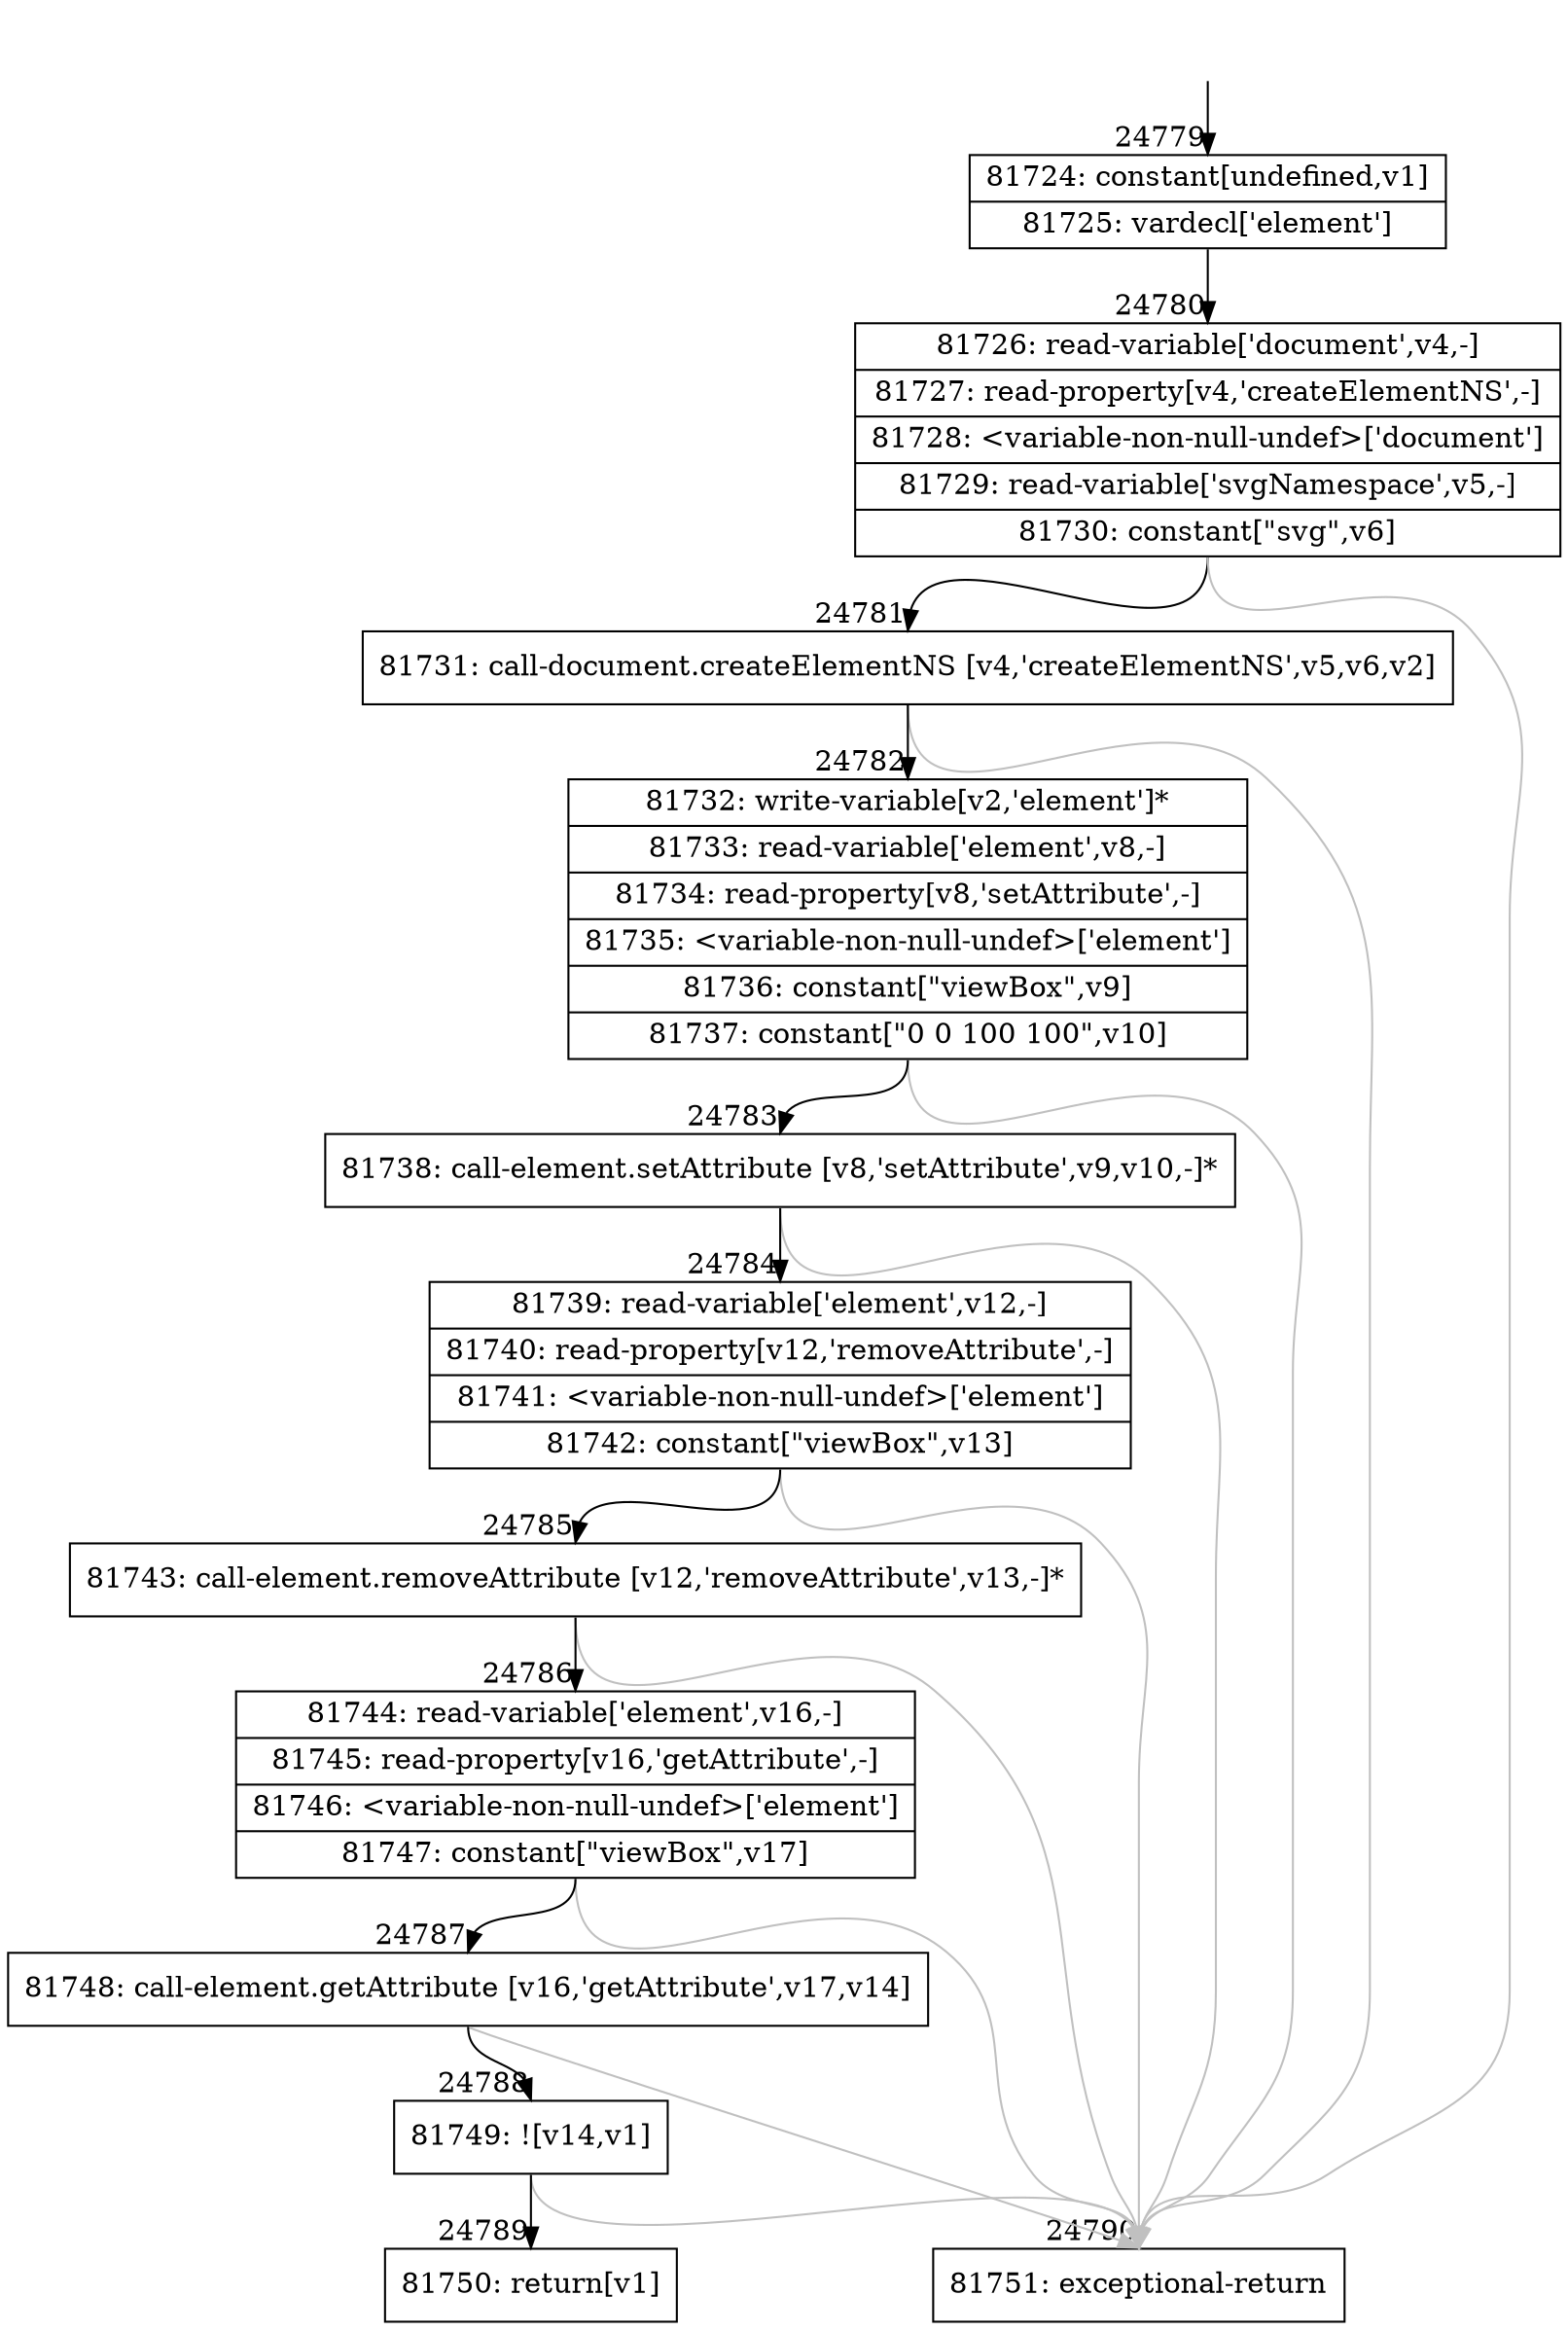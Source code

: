 digraph {
rankdir="TD"
BB_entry2176[shape=none,label=""];
BB_entry2176 -> BB24779 [tailport=s, headport=n, headlabel="    24779"]
BB24779 [shape=record label="{81724: constant[undefined,v1]|81725: vardecl['element']}" ] 
BB24779 -> BB24780 [tailport=s, headport=n, headlabel="      24780"]
BB24780 [shape=record label="{81726: read-variable['document',v4,-]|81727: read-property[v4,'createElementNS',-]|81728: \<variable-non-null-undef\>['document']|81729: read-variable['svgNamespace',v5,-]|81730: constant[\"svg\",v6]}" ] 
BB24780 -> BB24781 [tailport=s, headport=n, headlabel="      24781"]
BB24780 -> BB24790 [tailport=s, headport=n, color=gray, headlabel="      24790"]
BB24781 [shape=record label="{81731: call-document.createElementNS [v4,'createElementNS',v5,v6,v2]}" ] 
BB24781 -> BB24782 [tailport=s, headport=n, headlabel="      24782"]
BB24781 -> BB24790 [tailport=s, headport=n, color=gray]
BB24782 [shape=record label="{81732: write-variable[v2,'element']*|81733: read-variable['element',v8,-]|81734: read-property[v8,'setAttribute',-]|81735: \<variable-non-null-undef\>['element']|81736: constant[\"viewBox\",v9]|81737: constant[\"0 0 100 100\",v10]}" ] 
BB24782 -> BB24783 [tailport=s, headport=n, headlabel="      24783"]
BB24782 -> BB24790 [tailport=s, headport=n, color=gray]
BB24783 [shape=record label="{81738: call-element.setAttribute [v8,'setAttribute',v9,v10,-]*}" ] 
BB24783 -> BB24784 [tailport=s, headport=n, headlabel="      24784"]
BB24783 -> BB24790 [tailport=s, headport=n, color=gray]
BB24784 [shape=record label="{81739: read-variable['element',v12,-]|81740: read-property[v12,'removeAttribute',-]|81741: \<variable-non-null-undef\>['element']|81742: constant[\"viewBox\",v13]}" ] 
BB24784 -> BB24785 [tailport=s, headport=n, headlabel="      24785"]
BB24784 -> BB24790 [tailport=s, headport=n, color=gray]
BB24785 [shape=record label="{81743: call-element.removeAttribute [v12,'removeAttribute',v13,-]*}" ] 
BB24785 -> BB24786 [tailport=s, headport=n, headlabel="      24786"]
BB24785 -> BB24790 [tailport=s, headport=n, color=gray]
BB24786 [shape=record label="{81744: read-variable['element',v16,-]|81745: read-property[v16,'getAttribute',-]|81746: \<variable-non-null-undef\>['element']|81747: constant[\"viewBox\",v17]}" ] 
BB24786 -> BB24787 [tailport=s, headport=n, headlabel="      24787"]
BB24786 -> BB24790 [tailport=s, headport=n, color=gray]
BB24787 [shape=record label="{81748: call-element.getAttribute [v16,'getAttribute',v17,v14]}" ] 
BB24787 -> BB24788 [tailport=s, headport=n, headlabel="      24788"]
BB24787 -> BB24790 [tailport=s, headport=n, color=gray]
BB24788 [shape=record label="{81749: ![v14,v1]}" ] 
BB24788 -> BB24789 [tailport=s, headport=n, headlabel="      24789"]
BB24788 -> BB24790 [tailport=s, headport=n, color=gray]
BB24789 [shape=record label="{81750: return[v1]}" ] 
BB24790 [shape=record label="{81751: exceptional-return}" ] 
//#$~ 46342
}
